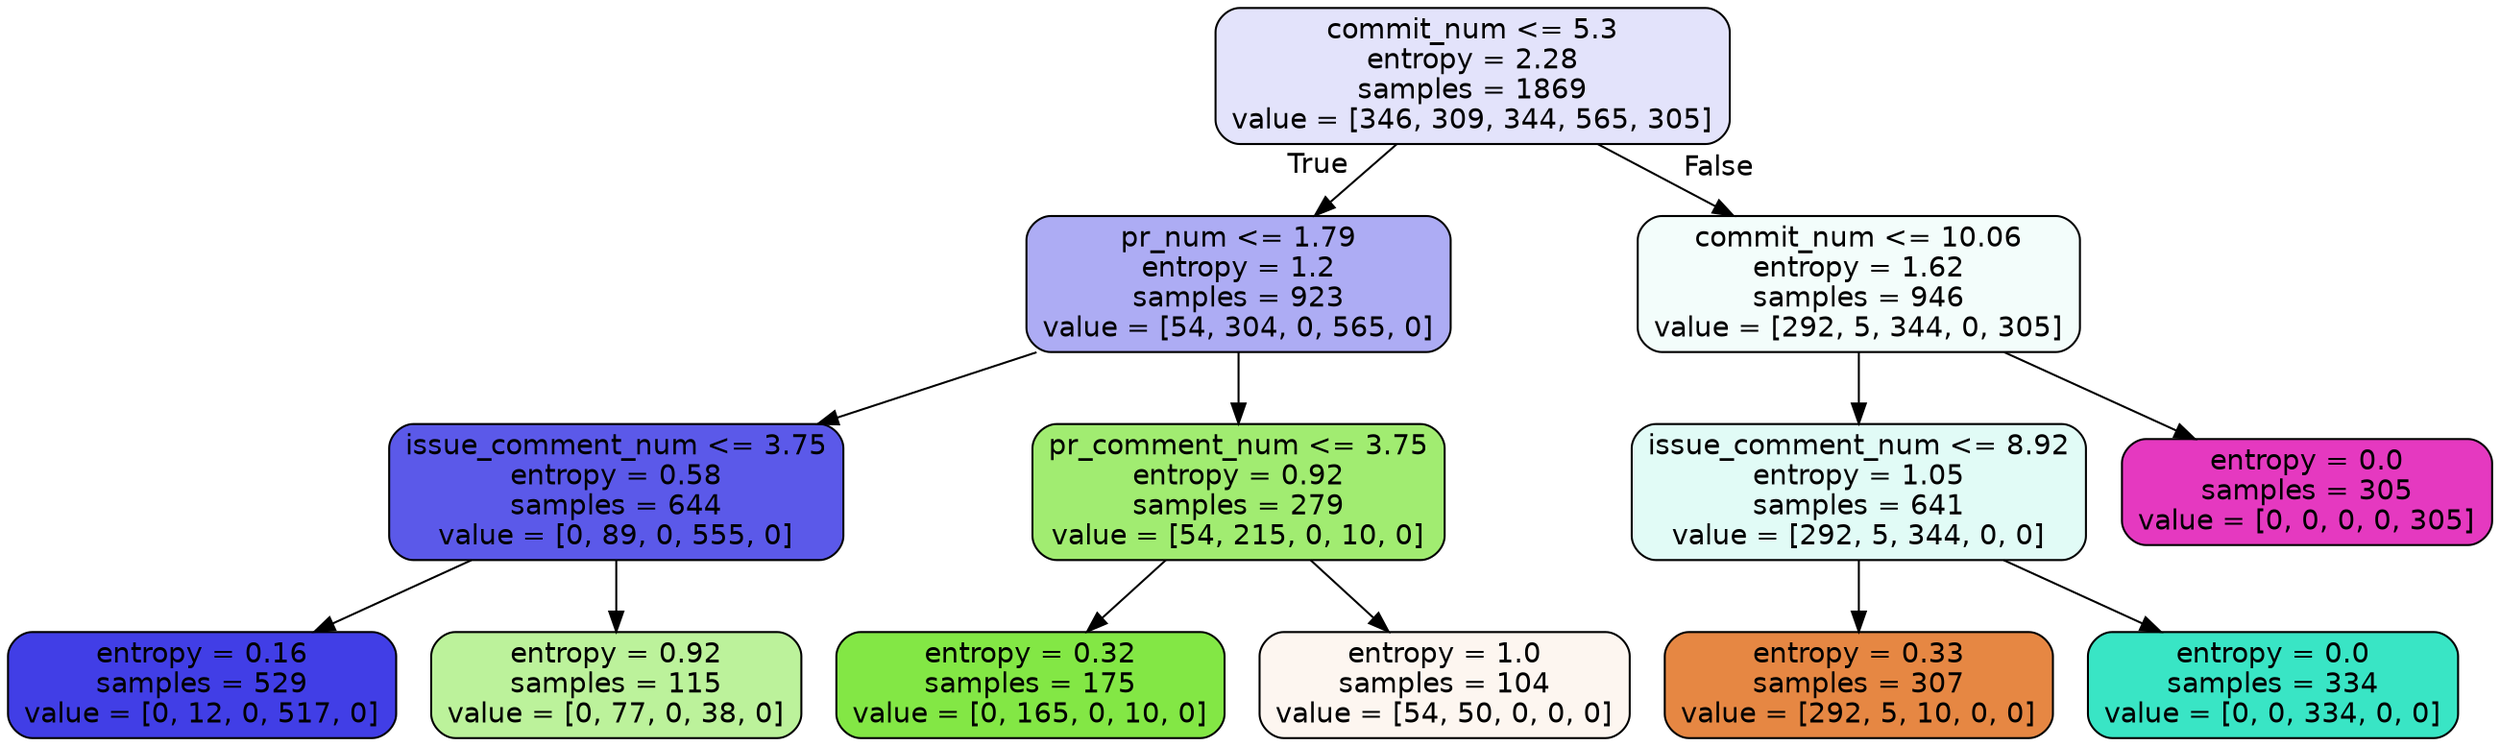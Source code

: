 digraph Tree {
node [shape=box, style="filled, rounded", color="black", fontname=helvetica] ;
edge [fontname=helvetica] ;
0 [label="commit_num <= 5.3\nentropy = 2.28\nsamples = 1869\nvalue = [346, 309, 344, 565, 305]", fillcolor="#e3e3fb"] ;
1 [label="pr_num <= 1.79\nentropy = 1.2\nsamples = 923\nvalue = [54, 304, 0, 565, 0]", fillcolor="#adacf4"] ;
0 -> 1 [labeldistance=2.5, labelangle=45, headlabel="True"] ;
2 [label="issue_comment_num <= 3.75\nentropy = 0.58\nsamples = 644\nvalue = [0, 89, 0, 555, 0]", fillcolor="#5b59e9"] ;
1 -> 2 ;
3 [label="entropy = 0.16\nsamples = 529\nvalue = [0, 12, 0, 517, 0]", fillcolor="#413ee6"] ;
2 -> 3 ;
4 [label="entropy = 0.92\nsamples = 115\nvalue = [0, 77, 0, 38, 0]", fillcolor="#bcf29b"] ;
2 -> 4 ;
5 [label="pr_comment_num <= 3.75\nentropy = 0.92\nsamples = 279\nvalue = [54, 215, 0, 10, 0]", fillcolor="#a1ec71"] ;
1 -> 5 ;
6 [label="entropy = 0.32\nsamples = 175\nvalue = [0, 165, 0, 10, 0]", fillcolor="#83e745"] ;
5 -> 6 ;
7 [label="entropy = 1.0\nsamples = 104\nvalue = [54, 50, 0, 0, 0]", fillcolor="#fdf6f0"] ;
5 -> 7 ;
8 [label="commit_num <= 10.06\nentropy = 1.62\nsamples = 946\nvalue = [292, 5, 344, 0, 305]", fillcolor="#f3fdfb"] ;
0 -> 8 [labeldistance=2.5, labelangle=-45, headlabel="False"] ;
9 [label="issue_comment_num <= 8.92\nentropy = 1.05\nsamples = 641\nvalue = [292, 5, 344, 0, 0]", fillcolor="#e1fbf6"] ;
8 -> 9 ;
10 [label="entropy = 0.33\nsamples = 307\nvalue = [292, 5, 10, 0, 0]", fillcolor="#e68743"] ;
9 -> 10 ;
11 [label="entropy = 0.0\nsamples = 334\nvalue = [0, 0, 334, 0, 0]", fillcolor="#39e5c5"] ;
9 -> 11 ;
12 [label="entropy = 0.0\nsamples = 305\nvalue = [0, 0, 0, 0, 305]", fillcolor="#e539c0"] ;
8 -> 12 ;
}